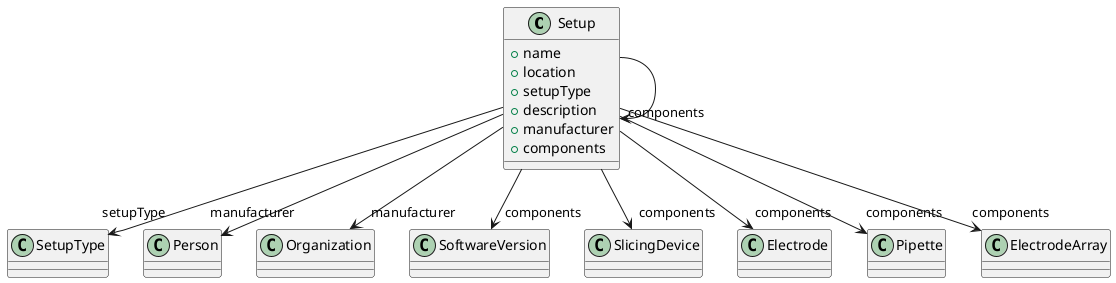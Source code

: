 @startuml
class Setup {
+name
+location
+setupType
+description
+manufacturer
+components

}
Setup -d-> "setupType" SetupType
Setup -d-> "manufacturer" Person
Setup -d-> "manufacturer" Organization
Setup -d-> "components" SoftwareVersion
Setup -d-> "components" Setup
Setup -d-> "components" SlicingDevice
Setup -d-> "components" Electrode
Setup -d-> "components" Pipette
Setup -d-> "components" ElectrodeArray

@enduml